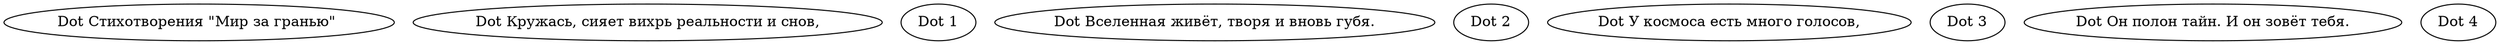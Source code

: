 // Poem
digraph {
	x [label="Dot Cтихотворения \"Мир за гранью\" "]
	a [label="Dot Кружась, сияет вихрь реальности и снов,"]
	b [label="Dot 1"]
	c [label="Dot Вселенная живёт, творя и вновь губя."]
	d [label="Dot 2"]
	e [label="Dot У космоса есть много голосов,"]
	f [label="Dot 3"]
	g [label="Dot Он полон тайн. И он зовёт тебя."]
	h [label="Dot 4"]
}
